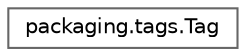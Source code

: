 digraph "Graphical Class Hierarchy"
{
 // LATEX_PDF_SIZE
  bgcolor="transparent";
  edge [fontname=Helvetica,fontsize=10,labelfontname=Helvetica,labelfontsize=10];
  node [fontname=Helvetica,fontsize=10,shape=box,height=0.2,width=0.4];
  rankdir="LR";
  Node0 [id="Node000000",label="packaging.tags.Tag",height=0.2,width=0.4,color="grey40", fillcolor="white", style="filled",URL="$classpackaging_1_1tags_1_1_tag.html",tooltip=" "];
}
